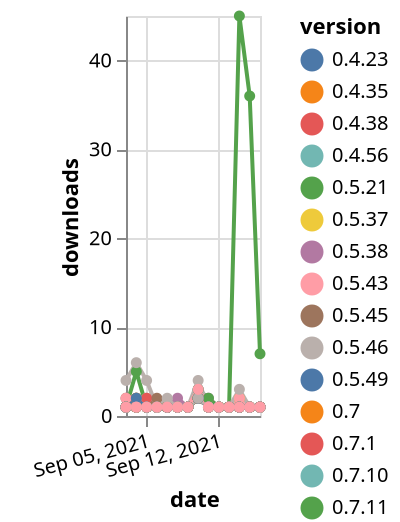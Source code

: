{"$schema": "https://vega.github.io/schema/vega-lite/v5.json", "description": "A simple bar chart with embedded data.", "data": {"values": [{"date": "2021-09-03", "total": 199, "delta": 1, "version": "0.7.15"}, {"date": "2021-09-04", "total": 200, "delta": 1, "version": "0.7.15"}, {"date": "2021-09-05", "total": 201, "delta": 1, "version": "0.7.15"}, {"date": "2021-09-06", "total": 202, "delta": 1, "version": "0.7.15"}, {"date": "2021-09-07", "total": 203, "delta": 1, "version": "0.7.15"}, {"date": "2021-09-08", "total": 204, "delta": 1, "version": "0.7.15"}, {"date": "2021-09-09", "total": 205, "delta": 1, "version": "0.7.15"}, {"date": "2021-09-10", "total": 207, "delta": 2, "version": "0.7.15"}, {"date": "2021-09-11", "total": 208, "delta": 1, "version": "0.7.15"}, {"date": "2021-09-12", "total": 209, "delta": 1, "version": "0.7.15"}, {"date": "2021-09-13", "total": 210, "delta": 1, "version": "0.7.15"}, {"date": "2021-09-14", "total": 211, "delta": 1, "version": "0.7.15"}, {"date": "2021-09-15", "total": 212, "delta": 1, "version": "0.7.15"}, {"date": "2021-09-16", "total": 213, "delta": 1, "version": "0.7.15"}, {"date": "2021-09-03", "total": 36, "delta": 2, "version": "1.1.0"}, {"date": "2021-09-04", "total": 38, "delta": 2, "version": "1.1.0"}, {"date": "2021-09-05", "total": 39, "delta": 1, "version": "1.1.0"}, {"date": "2021-09-06", "total": 40, "delta": 1, "version": "1.1.0"}, {"date": "2021-09-07", "total": 41, "delta": 1, "version": "1.1.0"}, {"date": "2021-09-08", "total": 42, "delta": 1, "version": "1.1.0"}, {"date": "2021-09-09", "total": 43, "delta": 1, "version": "1.1.0"}, {"date": "2021-09-10", "total": 45, "delta": 2, "version": "1.1.0"}, {"date": "2021-09-11", "total": 46, "delta": 1, "version": "1.1.0"}, {"date": "2021-09-12", "total": 47, "delta": 1, "version": "1.1.0"}, {"date": "2021-09-13", "total": 48, "delta": 1, "version": "1.1.0"}, {"date": "2021-09-14", "total": 49, "delta": 1, "version": "1.1.0"}, {"date": "2021-09-15", "total": 50, "delta": 1, "version": "1.1.0"}, {"date": "2021-09-16", "total": 51, "delta": 1, "version": "1.1.0"}, {"date": "2021-09-03", "total": 407, "delta": 1, "version": "0.4.23"}, {"date": "2021-09-04", "total": 409, "delta": 2, "version": "0.4.23"}, {"date": "2021-09-05", "total": 410, "delta": 1, "version": "0.4.23"}, {"date": "2021-09-06", "total": 411, "delta": 1, "version": "0.4.23"}, {"date": "2021-09-07", "total": 412, "delta": 1, "version": "0.4.23"}, {"date": "2021-09-08", "total": 413, "delta": 1, "version": "0.4.23"}, {"date": "2021-09-09", "total": 414, "delta": 1, "version": "0.4.23"}, {"date": "2021-09-10", "total": 417, "delta": 3, "version": "0.4.23"}, {"date": "2021-09-11", "total": 418, "delta": 1, "version": "0.4.23"}, {"date": "2021-09-12", "total": 419, "delta": 1, "version": "0.4.23"}, {"date": "2021-09-13", "total": 420, "delta": 1, "version": "0.4.23"}, {"date": "2021-09-14", "total": 421, "delta": 1, "version": "0.4.23"}, {"date": "2021-09-15", "total": 422, "delta": 1, "version": "0.4.23"}, {"date": "2021-09-16", "total": 423, "delta": 1, "version": "0.4.23"}, {"date": "2021-09-03", "total": 240, "delta": 1, "version": "0.4.35"}, {"date": "2021-09-04", "total": 241, "delta": 1, "version": "0.4.35"}, {"date": "2021-09-05", "total": 242, "delta": 1, "version": "0.4.35"}, {"date": "2021-09-06", "total": 243, "delta": 1, "version": "0.4.35"}, {"date": "2021-09-07", "total": 244, "delta": 1, "version": "0.4.35"}, {"date": "2021-09-08", "total": 245, "delta": 1, "version": "0.4.35"}, {"date": "2021-09-09", "total": 246, "delta": 1, "version": "0.4.35"}, {"date": "2021-09-10", "total": 248, "delta": 2, "version": "0.4.35"}, {"date": "2021-09-11", "total": 249, "delta": 1, "version": "0.4.35"}, {"date": "2021-09-12", "total": 250, "delta": 1, "version": "0.4.35"}, {"date": "2021-09-13", "total": 251, "delta": 1, "version": "0.4.35"}, {"date": "2021-09-14", "total": 252, "delta": 1, "version": "0.4.35"}, {"date": "2021-09-15", "total": 253, "delta": 1, "version": "0.4.35"}, {"date": "2021-09-16", "total": 254, "delta": 1, "version": "0.4.35"}, {"date": "2021-09-03", "total": 168, "delta": 1, "version": "0.7.14"}, {"date": "2021-09-04", "total": 169, "delta": 1, "version": "0.7.14"}, {"date": "2021-09-05", "total": 170, "delta": 1, "version": "0.7.14"}, {"date": "2021-09-06", "total": 171, "delta": 1, "version": "0.7.14"}, {"date": "2021-09-07", "total": 172, "delta": 1, "version": "0.7.14"}, {"date": "2021-09-08", "total": 173, "delta": 1, "version": "0.7.14"}, {"date": "2021-09-09", "total": 174, "delta": 1, "version": "0.7.14"}, {"date": "2021-09-10", "total": 176, "delta": 2, "version": "0.7.14"}, {"date": "2021-09-11", "total": 177, "delta": 1, "version": "0.7.14"}, {"date": "2021-09-12", "total": 178, "delta": 1, "version": "0.7.14"}, {"date": "2021-09-13", "total": 179, "delta": 1, "version": "0.7.14"}, {"date": "2021-09-14", "total": 181, "delta": 2, "version": "0.7.14"}, {"date": "2021-09-15", "total": 182, "delta": 1, "version": "0.7.14"}, {"date": "2021-09-16", "total": 183, "delta": 1, "version": "0.7.14"}, {"date": "2021-09-03", "total": 176, "delta": 1, "version": "0.7.5"}, {"date": "2021-09-04", "total": 178, "delta": 2, "version": "0.7.5"}, {"date": "2021-09-05", "total": 179, "delta": 1, "version": "0.7.5"}, {"date": "2021-09-06", "total": 180, "delta": 1, "version": "0.7.5"}, {"date": "2021-09-07", "total": 181, "delta": 1, "version": "0.7.5"}, {"date": "2021-09-08", "total": 182, "delta": 1, "version": "0.7.5"}, {"date": "2021-09-09", "total": 183, "delta": 1, "version": "0.7.5"}, {"date": "2021-09-10", "total": 185, "delta": 2, "version": "0.7.5"}, {"date": "2021-09-11", "total": 186, "delta": 1, "version": "0.7.5"}, {"date": "2021-09-12", "total": 187, "delta": 1, "version": "0.7.5"}, {"date": "2021-09-13", "total": 188, "delta": 1, "version": "0.7.5"}, {"date": "2021-09-14", "total": 189, "delta": 1, "version": "0.7.5"}, {"date": "2021-09-15", "total": 190, "delta": 1, "version": "0.7.5"}, {"date": "2021-09-16", "total": 191, "delta": 1, "version": "0.7.5"}, {"date": "2021-09-03", "total": 233, "delta": 1, "version": "0.5.49"}, {"date": "2021-09-04", "total": 234, "delta": 1, "version": "0.5.49"}, {"date": "2021-09-05", "total": 235, "delta": 1, "version": "0.5.49"}, {"date": "2021-09-06", "total": 236, "delta": 1, "version": "0.5.49"}, {"date": "2021-09-07", "total": 237, "delta": 1, "version": "0.5.49"}, {"date": "2021-09-08", "total": 238, "delta": 1, "version": "0.5.49"}, {"date": "2021-09-09", "total": 239, "delta": 1, "version": "0.5.49"}, {"date": "2021-09-10", "total": 241, "delta": 2, "version": "0.5.49"}, {"date": "2021-09-11", "total": 242, "delta": 1, "version": "0.5.49"}, {"date": "2021-09-12", "total": 243, "delta": 1, "version": "0.5.49"}, {"date": "2021-09-13", "total": 244, "delta": 1, "version": "0.5.49"}, {"date": "2021-09-14", "total": 245, "delta": 1, "version": "0.5.49"}, {"date": "2021-09-15", "total": 246, "delta": 1, "version": "0.5.49"}, {"date": "2021-09-16", "total": 247, "delta": 1, "version": "0.5.49"}, {"date": "2021-09-03", "total": 156, "delta": 1, "version": "0.7.13"}, {"date": "2021-09-04", "total": 157, "delta": 1, "version": "0.7.13"}, {"date": "2021-09-05", "total": 158, "delta": 1, "version": "0.7.13"}, {"date": "2021-09-06", "total": 159, "delta": 1, "version": "0.7.13"}, {"date": "2021-09-07", "total": 160, "delta": 1, "version": "0.7.13"}, {"date": "2021-09-08", "total": 161, "delta": 1, "version": "0.7.13"}, {"date": "2021-09-09", "total": 162, "delta": 1, "version": "0.7.13"}, {"date": "2021-09-10", "total": 164, "delta": 2, "version": "0.7.13"}, {"date": "2021-09-11", "total": 165, "delta": 1, "version": "0.7.13"}, {"date": "2021-09-12", "total": 166, "delta": 1, "version": "0.7.13"}, {"date": "2021-09-13", "total": 167, "delta": 1, "version": "0.7.13"}, {"date": "2021-09-14", "total": 169, "delta": 2, "version": "0.7.13"}, {"date": "2021-09-15", "total": 170, "delta": 1, "version": "0.7.13"}, {"date": "2021-09-16", "total": 171, "delta": 1, "version": "0.7.13"}, {"date": "2021-09-03", "total": 203, "delta": 1, "version": "0.5.38"}, {"date": "2021-09-04", "total": 204, "delta": 1, "version": "0.5.38"}, {"date": "2021-09-05", "total": 205, "delta": 1, "version": "0.5.38"}, {"date": "2021-09-06", "total": 206, "delta": 1, "version": "0.5.38"}, {"date": "2021-09-07", "total": 207, "delta": 1, "version": "0.5.38"}, {"date": "2021-09-08", "total": 208, "delta": 1, "version": "0.5.38"}, {"date": "2021-09-09", "total": 209, "delta": 1, "version": "0.5.38"}, {"date": "2021-09-10", "total": 211, "delta": 2, "version": "0.5.38"}, {"date": "2021-09-11", "total": 212, "delta": 1, "version": "0.5.38"}, {"date": "2021-09-12", "total": 213, "delta": 1, "version": "0.5.38"}, {"date": "2021-09-13", "total": 214, "delta": 1, "version": "0.5.38"}, {"date": "2021-09-14", "total": 215, "delta": 1, "version": "0.5.38"}, {"date": "2021-09-15", "total": 216, "delta": 1, "version": "0.5.38"}, {"date": "2021-09-16", "total": 217, "delta": 1, "version": "0.5.38"}, {"date": "2021-09-03", "total": 242, "delta": 1, "version": "0.5.21"}, {"date": "2021-09-04", "total": 243, "delta": 1, "version": "0.5.21"}, {"date": "2021-09-05", "total": 244, "delta": 1, "version": "0.5.21"}, {"date": "2021-09-06", "total": 245, "delta": 1, "version": "0.5.21"}, {"date": "2021-09-07", "total": 246, "delta": 1, "version": "0.5.21"}, {"date": "2021-09-08", "total": 247, "delta": 1, "version": "0.5.21"}, {"date": "2021-09-09", "total": 248, "delta": 1, "version": "0.5.21"}, {"date": "2021-09-10", "total": 250, "delta": 2, "version": "0.5.21"}, {"date": "2021-09-11", "total": 251, "delta": 1, "version": "0.5.21"}, {"date": "2021-09-12", "total": 252, "delta": 1, "version": "0.5.21"}, {"date": "2021-09-13", "total": 253, "delta": 1, "version": "0.5.21"}, {"date": "2021-09-14", "total": 254, "delta": 1, "version": "0.5.21"}, {"date": "2021-09-15", "total": 255, "delta": 1, "version": "0.5.21"}, {"date": "2021-09-16", "total": 256, "delta": 1, "version": "0.5.21"}, {"date": "2021-09-03", "total": 160, "delta": 2, "version": "1.0.1"}, {"date": "2021-09-04", "total": 161, "delta": 1, "version": "1.0.1"}, {"date": "2021-09-05", "total": 162, "delta": 1, "version": "1.0.1"}, {"date": "2021-09-06", "total": 163, "delta": 1, "version": "1.0.1"}, {"date": "2021-09-07", "total": 164, "delta": 1, "version": "1.0.1"}, {"date": "2021-09-08", "total": 165, "delta": 1, "version": "1.0.1"}, {"date": "2021-09-09", "total": 166, "delta": 1, "version": "1.0.1"}, {"date": "2021-09-10", "total": 168, "delta": 2, "version": "1.0.1"}, {"date": "2021-09-11", "total": 169, "delta": 1, "version": "1.0.1"}, {"date": "2021-09-12", "total": 170, "delta": 1, "version": "1.0.1"}, {"date": "2021-09-13", "total": 171, "delta": 1, "version": "1.0.1"}, {"date": "2021-09-14", "total": 173, "delta": 2, "version": "1.0.1"}, {"date": "2021-09-15", "total": 174, "delta": 1, "version": "1.0.1"}, {"date": "2021-09-16", "total": 175, "delta": 1, "version": "1.0.1"}, {"date": "2021-09-03", "total": 139, "delta": 1, "version": "1.0.0"}, {"date": "2021-09-04", "total": 140, "delta": 1, "version": "1.0.0"}, {"date": "2021-09-05", "total": 141, "delta": 1, "version": "1.0.0"}, {"date": "2021-09-06", "total": 142, "delta": 1, "version": "1.0.0"}, {"date": "2021-09-07", "total": 143, "delta": 1, "version": "1.0.0"}, {"date": "2021-09-08", "total": 145, "delta": 2, "version": "1.0.0"}, {"date": "2021-09-09", "total": 146, "delta": 1, "version": "1.0.0"}, {"date": "2021-09-10", "total": 148, "delta": 2, "version": "1.0.0"}, {"date": "2021-09-11", "total": 150, "delta": 2, "version": "1.0.0"}, {"date": "2021-09-12", "total": 151, "delta": 1, "version": "1.0.0"}, {"date": "2021-09-13", "total": 152, "delta": 1, "version": "1.0.0"}, {"date": "2021-09-14", "total": 153, "delta": 1, "version": "1.0.0"}, {"date": "2021-09-15", "total": 154, "delta": 1, "version": "1.0.0"}, {"date": "2021-09-16", "total": 155, "delta": 1, "version": "1.0.0"}, {"date": "2021-09-03", "total": 176, "delta": 1, "version": "0.7.9"}, {"date": "2021-09-04", "total": 177, "delta": 1, "version": "0.7.9"}, {"date": "2021-09-05", "total": 178, "delta": 1, "version": "0.7.9"}, {"date": "2021-09-06", "total": 179, "delta": 1, "version": "0.7.9"}, {"date": "2021-09-07", "total": 180, "delta": 1, "version": "0.7.9"}, {"date": "2021-09-08", "total": 181, "delta": 1, "version": "0.7.9"}, {"date": "2021-09-09", "total": 182, "delta": 1, "version": "0.7.9"}, {"date": "2021-09-10", "total": 184, "delta": 2, "version": "0.7.9"}, {"date": "2021-09-11", "total": 185, "delta": 1, "version": "0.7.9"}, {"date": "2021-09-12", "total": 186, "delta": 1, "version": "0.7.9"}, {"date": "2021-09-13", "total": 187, "delta": 1, "version": "0.7.9"}, {"date": "2021-09-14", "total": 188, "delta": 1, "version": "0.7.9"}, {"date": "2021-09-15", "total": 189, "delta": 1, "version": "0.7.9"}, {"date": "2021-09-16", "total": 190, "delta": 1, "version": "0.7.9"}, {"date": "2021-09-03", "total": 197, "delta": 1, "version": "0.5.45"}, {"date": "2021-09-04", "total": 198, "delta": 1, "version": "0.5.45"}, {"date": "2021-09-05", "total": 199, "delta": 1, "version": "0.5.45"}, {"date": "2021-09-06", "total": 200, "delta": 1, "version": "0.5.45"}, {"date": "2021-09-07", "total": 201, "delta": 1, "version": "0.5.45"}, {"date": "2021-09-08", "total": 202, "delta": 1, "version": "0.5.45"}, {"date": "2021-09-09", "total": 203, "delta": 1, "version": "0.5.45"}, {"date": "2021-09-10", "total": 205, "delta": 2, "version": "0.5.45"}, {"date": "2021-09-11", "total": 206, "delta": 1, "version": "0.5.45"}, {"date": "2021-09-12", "total": 207, "delta": 1, "version": "0.5.45"}, {"date": "2021-09-13", "total": 208, "delta": 1, "version": "0.5.45"}, {"date": "2021-09-14", "total": 209, "delta": 1, "version": "0.5.45"}, {"date": "2021-09-15", "total": 210, "delta": 1, "version": "0.5.45"}, {"date": "2021-09-16", "total": 211, "delta": 1, "version": "0.5.45"}, {"date": "2021-09-03", "total": 946, "delta": 1, "version": "0.7.11"}, {"date": "2021-09-04", "total": 951, "delta": 5, "version": "0.7.11"}, {"date": "2021-09-05", "total": 952, "delta": 1, "version": "0.7.11"}, {"date": "2021-09-06", "total": 953, "delta": 1, "version": "0.7.11"}, {"date": "2021-09-07", "total": 954, "delta": 1, "version": "0.7.11"}, {"date": "2021-09-08", "total": 955, "delta": 1, "version": "0.7.11"}, {"date": "2021-09-09", "total": 956, "delta": 1, "version": "0.7.11"}, {"date": "2021-09-10", "total": 959, "delta": 3, "version": "0.7.11"}, {"date": "2021-09-11", "total": 961, "delta": 2, "version": "0.7.11"}, {"date": "2021-09-12", "total": 962, "delta": 1, "version": "0.7.11"}, {"date": "2021-09-13", "total": 963, "delta": 1, "version": "0.7.11"}, {"date": "2021-09-14", "total": 1008, "delta": 45, "version": "0.7.11"}, {"date": "2021-09-15", "total": 1044, "delta": 36, "version": "0.7.11"}, {"date": "2021-09-16", "total": 1051, "delta": 7, "version": "0.7.11"}, {"date": "2021-09-03", "total": 238, "delta": 1, "version": "0.5.37"}, {"date": "2021-09-04", "total": 239, "delta": 1, "version": "0.5.37"}, {"date": "2021-09-05", "total": 240, "delta": 1, "version": "0.5.37"}, {"date": "2021-09-06", "total": 241, "delta": 1, "version": "0.5.37"}, {"date": "2021-09-07", "total": 242, "delta": 1, "version": "0.5.37"}, {"date": "2021-09-08", "total": 243, "delta": 1, "version": "0.5.37"}, {"date": "2021-09-09", "total": 244, "delta": 1, "version": "0.5.37"}, {"date": "2021-09-10", "total": 246, "delta": 2, "version": "0.5.37"}, {"date": "2021-09-11", "total": 247, "delta": 1, "version": "0.5.37"}, {"date": "2021-09-12", "total": 248, "delta": 1, "version": "0.5.37"}, {"date": "2021-09-13", "total": 249, "delta": 1, "version": "0.5.37"}, {"date": "2021-09-14", "total": 250, "delta": 1, "version": "0.5.37"}, {"date": "2021-09-15", "total": 251, "delta": 1, "version": "0.5.37"}, {"date": "2021-09-16", "total": 252, "delta": 1, "version": "0.5.37"}, {"date": "2021-09-03", "total": 184, "delta": 1, "version": "0.7.1"}, {"date": "2021-09-04", "total": 185, "delta": 1, "version": "0.7.1"}, {"date": "2021-09-05", "total": 186, "delta": 1, "version": "0.7.1"}, {"date": "2021-09-06", "total": 187, "delta": 1, "version": "0.7.1"}, {"date": "2021-09-07", "total": 188, "delta": 1, "version": "0.7.1"}, {"date": "2021-09-08", "total": 189, "delta": 1, "version": "0.7.1"}, {"date": "2021-09-09", "total": 190, "delta": 1, "version": "0.7.1"}, {"date": "2021-09-10", "total": 192, "delta": 2, "version": "0.7.1"}, {"date": "2021-09-11", "total": 193, "delta": 1, "version": "0.7.1"}, {"date": "2021-09-12", "total": 194, "delta": 1, "version": "0.7.1"}, {"date": "2021-09-13", "total": 195, "delta": 1, "version": "0.7.1"}, {"date": "2021-09-14", "total": 196, "delta": 1, "version": "0.7.1"}, {"date": "2021-09-15", "total": 197, "delta": 1, "version": "0.7.1"}, {"date": "2021-09-16", "total": 198, "delta": 1, "version": "0.7.1"}, {"date": "2021-09-03", "total": 223, "delta": 1, "version": "0.7.10"}, {"date": "2021-09-04", "total": 224, "delta": 1, "version": "0.7.10"}, {"date": "2021-09-05", "total": 225, "delta": 1, "version": "0.7.10"}, {"date": "2021-09-06", "total": 226, "delta": 1, "version": "0.7.10"}, {"date": "2021-09-07", "total": 227, "delta": 1, "version": "0.7.10"}, {"date": "2021-09-08", "total": 228, "delta": 1, "version": "0.7.10"}, {"date": "2021-09-09", "total": 229, "delta": 1, "version": "0.7.10"}, {"date": "2021-09-10", "total": 231, "delta": 2, "version": "0.7.10"}, {"date": "2021-09-11", "total": 232, "delta": 1, "version": "0.7.10"}, {"date": "2021-09-12", "total": 233, "delta": 1, "version": "0.7.10"}, {"date": "2021-09-13", "total": 234, "delta": 1, "version": "0.7.10"}, {"date": "2021-09-14", "total": 235, "delta": 1, "version": "0.7.10"}, {"date": "2021-09-15", "total": 236, "delta": 1, "version": "0.7.10"}, {"date": "2021-09-16", "total": 237, "delta": 1, "version": "0.7.10"}, {"date": "2021-09-03", "total": 270, "delta": 1, "version": "0.4.38"}, {"date": "2021-09-04", "total": 271, "delta": 1, "version": "0.4.38"}, {"date": "2021-09-05", "total": 272, "delta": 1, "version": "0.4.38"}, {"date": "2021-09-06", "total": 273, "delta": 1, "version": "0.4.38"}, {"date": "2021-09-07", "total": 274, "delta": 1, "version": "0.4.38"}, {"date": "2021-09-08", "total": 275, "delta": 1, "version": "0.4.38"}, {"date": "2021-09-09", "total": 276, "delta": 1, "version": "0.4.38"}, {"date": "2021-09-10", "total": 278, "delta": 2, "version": "0.4.38"}, {"date": "2021-09-11", "total": 279, "delta": 1, "version": "0.4.38"}, {"date": "2021-09-12", "total": 280, "delta": 1, "version": "0.4.38"}, {"date": "2021-09-13", "total": 281, "delta": 1, "version": "0.4.38"}, {"date": "2021-09-14", "total": 282, "delta": 1, "version": "0.4.38"}, {"date": "2021-09-15", "total": 283, "delta": 1, "version": "0.4.38"}, {"date": "2021-09-16", "total": 284, "delta": 1, "version": "0.4.38"}, {"date": "2021-09-03", "total": 183, "delta": 1, "version": "0.7.3"}, {"date": "2021-09-04", "total": 184, "delta": 1, "version": "0.7.3"}, {"date": "2021-09-05", "total": 186, "delta": 2, "version": "0.7.3"}, {"date": "2021-09-06", "total": 187, "delta": 1, "version": "0.7.3"}, {"date": "2021-09-07", "total": 188, "delta": 1, "version": "0.7.3"}, {"date": "2021-09-08", "total": 189, "delta": 1, "version": "0.7.3"}, {"date": "2021-09-09", "total": 190, "delta": 1, "version": "0.7.3"}, {"date": "2021-09-10", "total": 192, "delta": 2, "version": "0.7.3"}, {"date": "2021-09-11", "total": 193, "delta": 1, "version": "0.7.3"}, {"date": "2021-09-12", "total": 194, "delta": 1, "version": "0.7.3"}, {"date": "2021-09-13", "total": 195, "delta": 1, "version": "0.7.3"}, {"date": "2021-09-14", "total": 196, "delta": 1, "version": "0.7.3"}, {"date": "2021-09-15", "total": 197, "delta": 1, "version": "0.7.3"}, {"date": "2021-09-16", "total": 198, "delta": 1, "version": "0.7.3"}, {"date": "2021-09-03", "total": 193, "delta": 1, "version": "0.7"}, {"date": "2021-09-04", "total": 194, "delta": 1, "version": "0.7"}, {"date": "2021-09-05", "total": 195, "delta": 1, "version": "0.7"}, {"date": "2021-09-06", "total": 196, "delta": 1, "version": "0.7"}, {"date": "2021-09-07", "total": 197, "delta": 1, "version": "0.7"}, {"date": "2021-09-08", "total": 198, "delta": 1, "version": "0.7"}, {"date": "2021-09-09", "total": 199, "delta": 1, "version": "0.7"}, {"date": "2021-09-10", "total": 201, "delta": 2, "version": "0.7"}, {"date": "2021-09-11", "total": 202, "delta": 1, "version": "0.7"}, {"date": "2021-09-12", "total": 203, "delta": 1, "version": "0.7"}, {"date": "2021-09-13", "total": 204, "delta": 1, "version": "0.7"}, {"date": "2021-09-14", "total": 205, "delta": 1, "version": "0.7"}, {"date": "2021-09-15", "total": 206, "delta": 1, "version": "0.7"}, {"date": "2021-09-16", "total": 207, "delta": 1, "version": "0.7"}, {"date": "2021-09-03", "total": 213, "delta": 1, "version": "0.7.7"}, {"date": "2021-09-04", "total": 214, "delta": 1, "version": "0.7.7"}, {"date": "2021-09-05", "total": 215, "delta": 1, "version": "0.7.7"}, {"date": "2021-09-06", "total": 216, "delta": 1, "version": "0.7.7"}, {"date": "2021-09-07", "total": 217, "delta": 1, "version": "0.7.7"}, {"date": "2021-09-08", "total": 218, "delta": 1, "version": "0.7.7"}, {"date": "2021-09-09", "total": 219, "delta": 1, "version": "0.7.7"}, {"date": "2021-09-10", "total": 221, "delta": 2, "version": "0.7.7"}, {"date": "2021-09-11", "total": 222, "delta": 1, "version": "0.7.7"}, {"date": "2021-09-12", "total": 223, "delta": 1, "version": "0.7.7"}, {"date": "2021-09-13", "total": 224, "delta": 1, "version": "0.7.7"}, {"date": "2021-09-14", "total": 225, "delta": 1, "version": "0.7.7"}, {"date": "2021-09-15", "total": 226, "delta": 1, "version": "0.7.7"}, {"date": "2021-09-16", "total": 227, "delta": 1, "version": "0.7.7"}, {"date": "2021-09-03", "total": 169, "delta": 1, "version": "0.7.8"}, {"date": "2021-09-04", "total": 170, "delta": 1, "version": "0.7.8"}, {"date": "2021-09-05", "total": 171, "delta": 1, "version": "0.7.8"}, {"date": "2021-09-06", "total": 172, "delta": 1, "version": "0.7.8"}, {"date": "2021-09-07", "total": 173, "delta": 1, "version": "0.7.8"}, {"date": "2021-09-08", "total": 174, "delta": 1, "version": "0.7.8"}, {"date": "2021-09-09", "total": 175, "delta": 1, "version": "0.7.8"}, {"date": "2021-09-10", "total": 177, "delta": 2, "version": "0.7.8"}, {"date": "2021-09-11", "total": 178, "delta": 1, "version": "0.7.8"}, {"date": "2021-09-12", "total": 179, "delta": 1, "version": "0.7.8"}, {"date": "2021-09-13", "total": 180, "delta": 1, "version": "0.7.8"}, {"date": "2021-09-14", "total": 181, "delta": 1, "version": "0.7.8"}, {"date": "2021-09-15", "total": 182, "delta": 1, "version": "0.7.8"}, {"date": "2021-09-16", "total": 183, "delta": 1, "version": "0.7.8"}, {"date": "2021-09-03", "total": 182, "delta": 1, "version": "0.7.6"}, {"date": "2021-09-04", "total": 183, "delta": 1, "version": "0.7.6"}, {"date": "2021-09-05", "total": 185, "delta": 2, "version": "0.7.6"}, {"date": "2021-09-06", "total": 186, "delta": 1, "version": "0.7.6"}, {"date": "2021-09-07", "total": 187, "delta": 1, "version": "0.7.6"}, {"date": "2021-09-08", "total": 188, "delta": 1, "version": "0.7.6"}, {"date": "2021-09-09", "total": 189, "delta": 1, "version": "0.7.6"}, {"date": "2021-09-10", "total": 191, "delta": 2, "version": "0.7.6"}, {"date": "2021-09-11", "total": 192, "delta": 1, "version": "0.7.6"}, {"date": "2021-09-12", "total": 193, "delta": 1, "version": "0.7.6"}, {"date": "2021-09-13", "total": 194, "delta": 1, "version": "0.7.6"}, {"date": "2021-09-14", "total": 195, "delta": 1, "version": "0.7.6"}, {"date": "2021-09-15", "total": 196, "delta": 1, "version": "0.7.6"}, {"date": "2021-09-16", "total": 197, "delta": 1, "version": "0.7.6"}, {"date": "2021-09-03", "total": 245, "delta": 1, "version": "0.4.56"}, {"date": "2021-09-04", "total": 246, "delta": 1, "version": "0.4.56"}, {"date": "2021-09-05", "total": 247, "delta": 1, "version": "0.4.56"}, {"date": "2021-09-06", "total": 248, "delta": 1, "version": "0.4.56"}, {"date": "2021-09-07", "total": 249, "delta": 1, "version": "0.4.56"}, {"date": "2021-09-08", "total": 250, "delta": 1, "version": "0.4.56"}, {"date": "2021-09-09", "total": 251, "delta": 1, "version": "0.4.56"}, {"date": "2021-09-10", "total": 253, "delta": 2, "version": "0.4.56"}, {"date": "2021-09-11", "total": 254, "delta": 1, "version": "0.4.56"}, {"date": "2021-09-12", "total": 255, "delta": 1, "version": "0.4.56"}, {"date": "2021-09-13", "total": 256, "delta": 1, "version": "0.4.56"}, {"date": "2021-09-14", "total": 257, "delta": 1, "version": "0.4.56"}, {"date": "2021-09-15", "total": 258, "delta": 1, "version": "0.4.56"}, {"date": "2021-09-16", "total": 259, "delta": 1, "version": "0.4.56"}, {"date": "2021-09-03", "total": 187, "delta": 1, "version": "0.7.2"}, {"date": "2021-09-04", "total": 188, "delta": 1, "version": "0.7.2"}, {"date": "2021-09-05", "total": 189, "delta": 1, "version": "0.7.2"}, {"date": "2021-09-06", "total": 191, "delta": 2, "version": "0.7.2"}, {"date": "2021-09-07", "total": 192, "delta": 1, "version": "0.7.2"}, {"date": "2021-09-08", "total": 193, "delta": 1, "version": "0.7.2"}, {"date": "2021-09-09", "total": 194, "delta": 1, "version": "0.7.2"}, {"date": "2021-09-10", "total": 196, "delta": 2, "version": "0.7.2"}, {"date": "2021-09-11", "total": 197, "delta": 1, "version": "0.7.2"}, {"date": "2021-09-12", "total": 198, "delta": 1, "version": "0.7.2"}, {"date": "2021-09-13", "total": 199, "delta": 1, "version": "0.7.2"}, {"date": "2021-09-14", "total": 200, "delta": 1, "version": "0.7.2"}, {"date": "2021-09-15", "total": 201, "delta": 1, "version": "0.7.2"}, {"date": "2021-09-16", "total": 202, "delta": 1, "version": "0.7.2"}, {"date": "2021-09-03", "total": 180, "delta": 1, "version": "0.7.4"}, {"date": "2021-09-04", "total": 182, "delta": 2, "version": "0.7.4"}, {"date": "2021-09-05", "total": 183, "delta": 1, "version": "0.7.4"}, {"date": "2021-09-06", "total": 184, "delta": 1, "version": "0.7.4"}, {"date": "2021-09-07", "total": 185, "delta": 1, "version": "0.7.4"}, {"date": "2021-09-08", "total": 186, "delta": 1, "version": "0.7.4"}, {"date": "2021-09-09", "total": 187, "delta": 1, "version": "0.7.4"}, {"date": "2021-09-10", "total": 189, "delta": 2, "version": "0.7.4"}, {"date": "2021-09-11", "total": 190, "delta": 1, "version": "0.7.4"}, {"date": "2021-09-12", "total": 191, "delta": 1, "version": "0.7.4"}, {"date": "2021-09-13", "total": 192, "delta": 1, "version": "0.7.4"}, {"date": "2021-09-14", "total": 193, "delta": 1, "version": "0.7.4"}, {"date": "2021-09-15", "total": 194, "delta": 1, "version": "0.7.4"}, {"date": "2021-09-16", "total": 195, "delta": 1, "version": "0.7.4"}, {"date": "2021-09-03", "total": 15, "delta": 4, "version": "1.1.1"}, {"date": "2021-09-04", "total": 21, "delta": 6, "version": "1.1.1"}, {"date": "2021-09-05", "total": 25, "delta": 4, "version": "1.1.1"}, {"date": "2021-09-06", "total": 26, "delta": 1, "version": "1.1.1"}, {"date": "2021-09-07", "total": 28, "delta": 2, "version": "1.1.1"}, {"date": "2021-09-08", "total": 29, "delta": 1, "version": "1.1.1"}, {"date": "2021-09-09", "total": 30, "delta": 1, "version": "1.1.1"}, {"date": "2021-09-10", "total": 34, "delta": 4, "version": "1.1.1"}, {"date": "2021-09-11", "total": 35, "delta": 1, "version": "1.1.1"}, {"date": "2021-09-12", "total": 36, "delta": 1, "version": "1.1.1"}, {"date": "2021-09-13", "total": 37, "delta": 1, "version": "1.1.1"}, {"date": "2021-09-14", "total": 40, "delta": 3, "version": "1.1.1"}, {"date": "2021-09-15", "total": 41, "delta": 1, "version": "1.1.1"}, {"date": "2021-09-16", "total": 42, "delta": 1, "version": "1.1.1"}, {"date": "2021-09-03", "total": 202, "delta": 1, "version": "0.5.46"}, {"date": "2021-09-04", "total": 203, "delta": 1, "version": "0.5.46"}, {"date": "2021-09-05", "total": 204, "delta": 1, "version": "0.5.46"}, {"date": "2021-09-06", "total": 205, "delta": 1, "version": "0.5.46"}, {"date": "2021-09-07", "total": 206, "delta": 1, "version": "0.5.46"}, {"date": "2021-09-08", "total": 207, "delta": 1, "version": "0.5.46"}, {"date": "2021-09-09", "total": 208, "delta": 1, "version": "0.5.46"}, {"date": "2021-09-10", "total": 210, "delta": 2, "version": "0.5.46"}, {"date": "2021-09-11", "total": 211, "delta": 1, "version": "0.5.46"}, {"date": "2021-09-12", "total": 212, "delta": 1, "version": "0.5.46"}, {"date": "2021-09-13", "total": 213, "delta": 1, "version": "0.5.46"}, {"date": "2021-09-14", "total": 214, "delta": 1, "version": "0.5.46"}, {"date": "2021-09-15", "total": 215, "delta": 1, "version": "0.5.46"}, {"date": "2021-09-16", "total": 216, "delta": 1, "version": "0.5.46"}, {"date": "2021-09-03", "total": 323, "delta": 1, "version": "0.5.43"}, {"date": "2021-09-04", "total": 324, "delta": 1, "version": "0.5.43"}, {"date": "2021-09-05", "total": 325, "delta": 1, "version": "0.5.43"}, {"date": "2021-09-06", "total": 326, "delta": 1, "version": "0.5.43"}, {"date": "2021-09-07", "total": 327, "delta": 1, "version": "0.5.43"}, {"date": "2021-09-08", "total": 328, "delta": 1, "version": "0.5.43"}, {"date": "2021-09-09", "total": 329, "delta": 1, "version": "0.5.43"}, {"date": "2021-09-10", "total": 332, "delta": 3, "version": "0.5.43"}, {"date": "2021-09-11", "total": 333, "delta": 1, "version": "0.5.43"}, {"date": "2021-09-12", "total": 334, "delta": 1, "version": "0.5.43"}, {"date": "2021-09-13", "total": 335, "delta": 1, "version": "0.5.43"}, {"date": "2021-09-14", "total": 336, "delta": 1, "version": "0.5.43"}, {"date": "2021-09-15", "total": 337, "delta": 1, "version": "0.5.43"}, {"date": "2021-09-16", "total": 338, "delta": 1, "version": "0.5.43"}]}, "width": "container", "mark": {"type": "line", "point": {"filled": true}}, "encoding": {"x": {"field": "date", "type": "temporal", "timeUnit": "yearmonthdate", "title": "date", "axis": {"labelAngle": -15}}, "y": {"field": "delta", "type": "quantitative", "title": "downloads"}, "color": {"field": "version", "type": "nominal"}, "tooltip": {"field": "delta"}}}